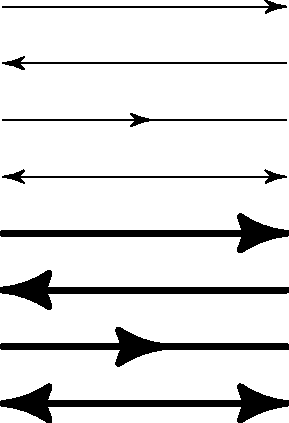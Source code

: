 path line=(0,0)--(5cm,0);
DefaultHead=HookHead;
draw(shift(6cm,0)*line,Arrow());
draw(shift(6cm,-cm)*line, BeginArrow());
draw(shift(6cm,-2cm)*line, MidArrow());
draw(shift(6cm,-3cm)*line, Arrows());

draw(shift(6cm,-4cm)*line, linewidth(3bp), Arrow(20bp));
draw(shift(6cm,-5cm)*line, linewidth(3bp), BeginArrow(20bp));
draw(shift(6cm,-6cm)*line, linewidth(3bp), MidArrow(20bp));
draw(shift(6cm,-7cm)*line, linewidth(3bp), Arrows(20bp));
